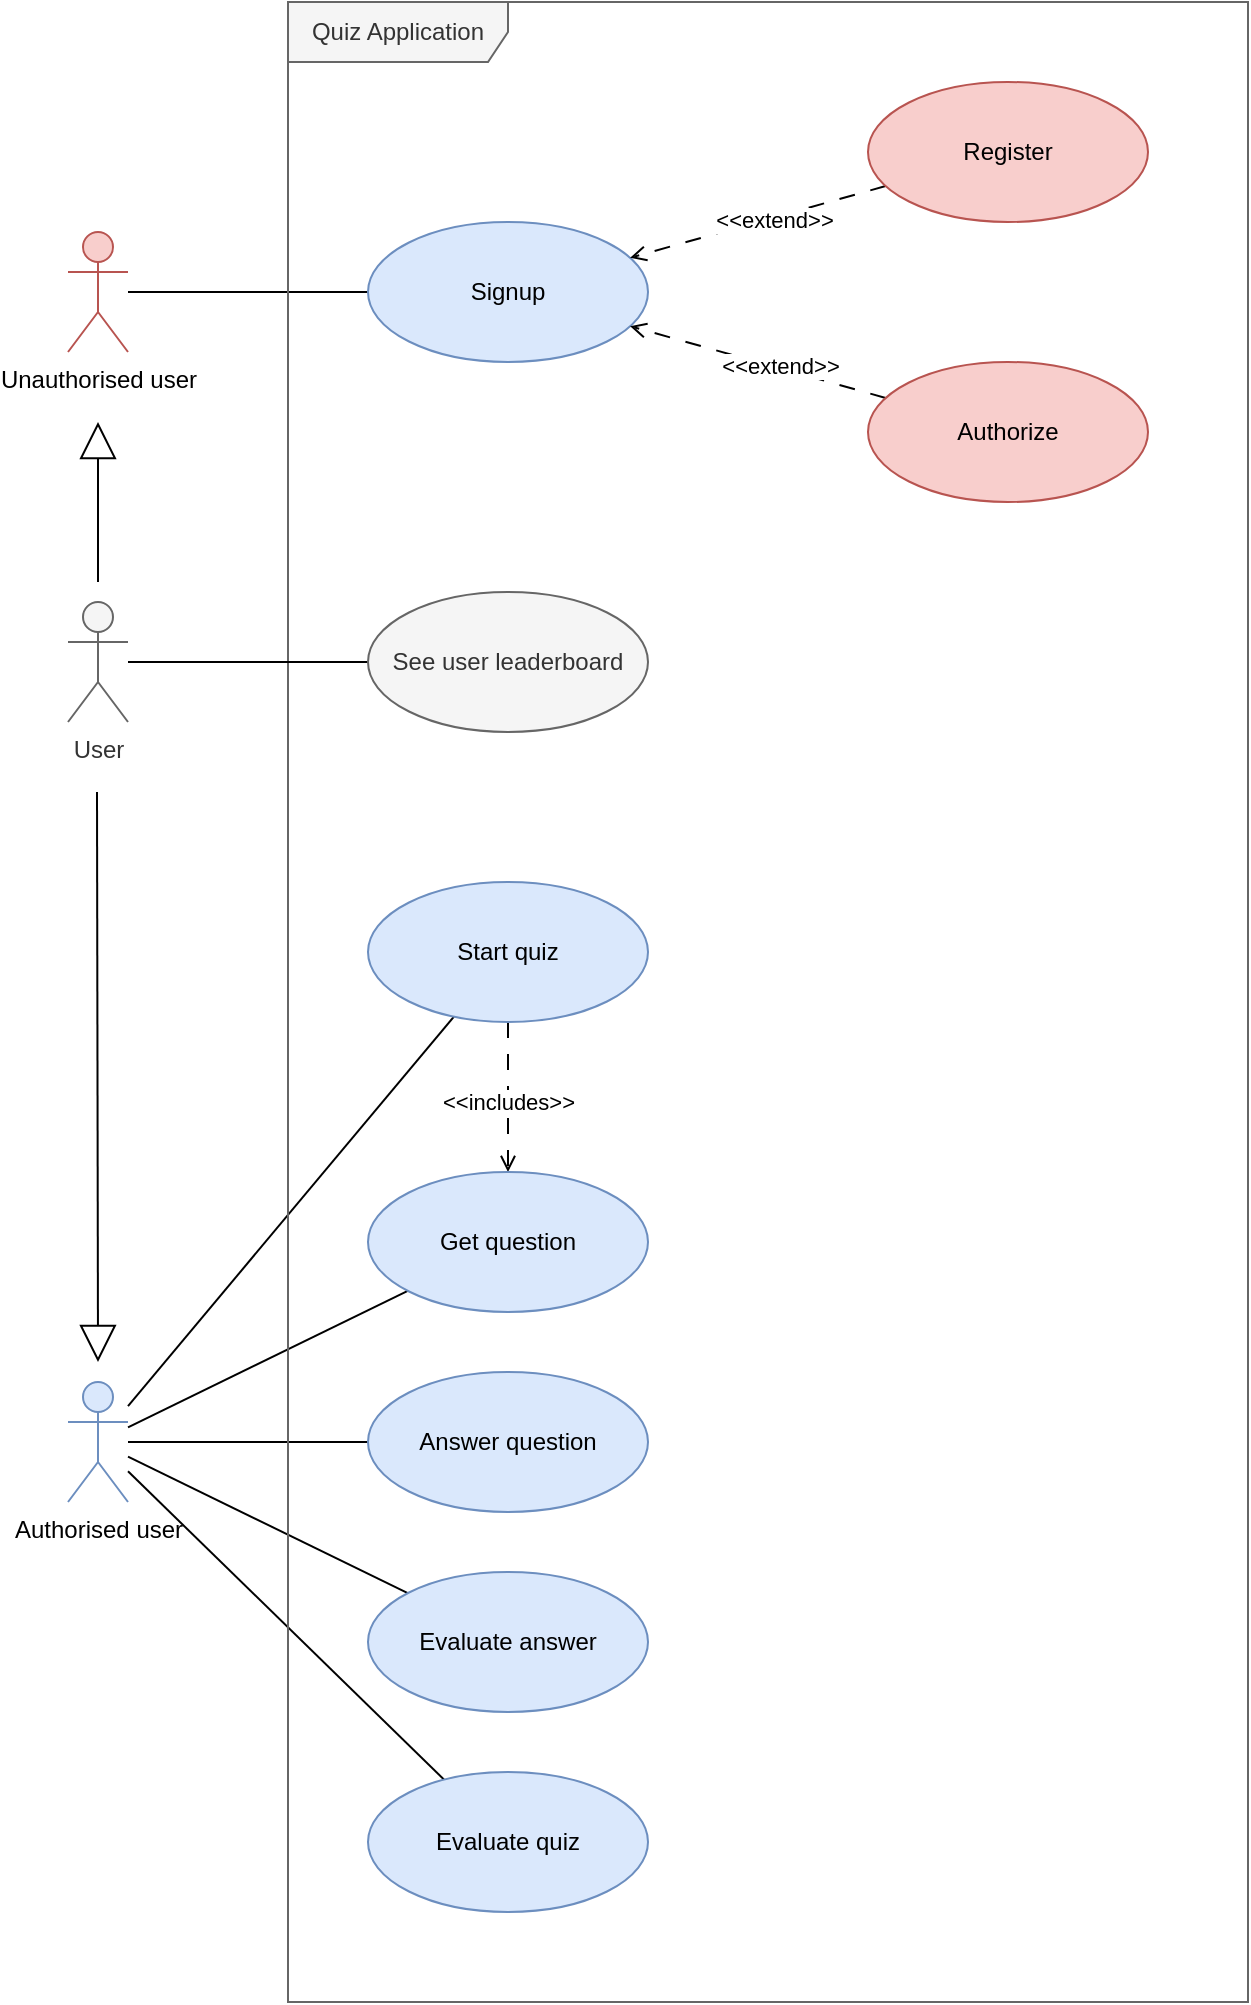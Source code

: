 <mxfile>
    <diagram name="Page-1" id="5f0bae14-7c28-e335-631c-24af17079c00">
        <mxGraphModel dx="953" dy="1109" grid="1" gridSize="10" guides="1" tooltips="1" connect="1" arrows="1" fold="1" page="1" pageScale="1" pageWidth="1100" pageHeight="850" background="none" math="0" shadow="0">
            <root>
                <mxCell id="0"/>
                <mxCell id="1" parent="0"/>
                <mxCell id="-2r-90PtI8P-8tN_v8Jw-11" style="edgeStyle=orthogonalEdgeStyle;rounded=0;orthogonalLoop=1;jettySize=auto;html=1;endArrow=none;endFill=0;" parent="1" source="-2r-90PtI8P-8tN_v8Jw-1" target="-2r-90PtI8P-8tN_v8Jw-4" edge="1">
                    <mxGeometry relative="1" as="geometry"/>
                </mxCell>
                <mxCell id="-2r-90PtI8P-8tN_v8Jw-1" value="Unauthorised user" style="shape=umlActor;verticalLabelPosition=bottom;verticalAlign=top;html=1;fillColor=#f8cecc;strokeColor=#b85450;" parent="1" vertex="1">
                    <mxGeometry x="170" y="235" width="30" height="60" as="geometry"/>
                </mxCell>
                <mxCell id="-2r-90PtI8P-8tN_v8Jw-14" style="rounded=0;orthogonalLoop=1;jettySize=auto;html=1;endArrow=none;endFill=0;" parent="1" source="-2r-90PtI8P-8tN_v8Jw-2" target="-2r-90PtI8P-8tN_v8Jw-12" edge="1">
                    <mxGeometry relative="1" as="geometry"/>
                </mxCell>
                <mxCell id="-2r-90PtI8P-8tN_v8Jw-20" style="rounded=0;orthogonalLoop=1;jettySize=auto;html=1;endArrow=none;endFill=0;" parent="1" source="-2r-90PtI8P-8tN_v8Jw-2" target="-2r-90PtI8P-8tN_v8Jw-15" edge="1">
                    <mxGeometry relative="1" as="geometry"/>
                </mxCell>
                <mxCell id="-2r-90PtI8P-8tN_v8Jw-23" style="rounded=0;orthogonalLoop=1;jettySize=auto;html=1;endArrow=none;endFill=0;" parent="1" source="-2r-90PtI8P-8tN_v8Jw-2" target="-2r-90PtI8P-8tN_v8Jw-19" edge="1">
                    <mxGeometry relative="1" as="geometry"/>
                </mxCell>
                <mxCell id="-2r-90PtI8P-8tN_v8Jw-24" style="rounded=0;orthogonalLoop=1;jettySize=auto;html=1;endArrow=none;endFill=0;" parent="1" source="-2r-90PtI8P-8tN_v8Jw-2" target="-2r-90PtI8P-8tN_v8Jw-18" edge="1">
                    <mxGeometry relative="1" as="geometry"/>
                </mxCell>
                <mxCell id="-2r-90PtI8P-8tN_v8Jw-27" style="rounded=0;orthogonalLoop=1;jettySize=auto;html=1;endArrow=none;endFill=0;" parent="1" source="-2r-90PtI8P-8tN_v8Jw-2" target="-2r-90PtI8P-8tN_v8Jw-26" edge="1">
                    <mxGeometry relative="1" as="geometry"/>
                </mxCell>
                <mxCell id="-2r-90PtI8P-8tN_v8Jw-2" value="Authorised user" style="shape=umlActor;verticalLabelPosition=bottom;verticalAlign=top;html=1;fillColor=#dae8fc;strokeColor=#6c8ebf;" parent="1" vertex="1">
                    <mxGeometry x="170" y="810" width="30" height="60" as="geometry"/>
                </mxCell>
                <mxCell id="-2r-90PtI8P-8tN_v8Jw-3" value="Quiz Application" style="shape=umlFrame;whiteSpace=wrap;html=1;pointerEvents=0;width=110;height=30;fillColor=#f5f5f5;fontColor=#333333;strokeColor=#666666;" parent="1" vertex="1">
                    <mxGeometry x="280" y="120" width="480" height="1000" as="geometry"/>
                </mxCell>
                <mxCell id="-2r-90PtI8P-8tN_v8Jw-4" value="Signup" style="ellipse;whiteSpace=wrap;html=1;fillColor=#dae8fc;strokeColor=#6c8ebf;" parent="1" vertex="1">
                    <mxGeometry x="320" y="230" width="140" height="70" as="geometry"/>
                </mxCell>
                <mxCell id="-2r-90PtI8P-8tN_v8Jw-6" style="rounded=0;orthogonalLoop=1;jettySize=auto;html=1;dashed=1;endArrow=open;endFill=0;dashPattern=8 8;" parent="1" source="-2r-90PtI8P-8tN_v8Jw-5" target="-2r-90PtI8P-8tN_v8Jw-4" edge="1">
                    <mxGeometry relative="1" as="geometry"/>
                </mxCell>
                <mxCell id="-2r-90PtI8P-8tN_v8Jw-7" value="&amp;lt;&amp;lt;extend&amp;gt;&amp;gt;" style="edgeLabel;html=1;align=center;verticalAlign=middle;resizable=0;points=[];" parent="-2r-90PtI8P-8tN_v8Jw-6" vertex="1" connectable="0">
                    <mxGeometry x="-0.109" y="1" relative="1" as="geometry">
                        <mxPoint as="offset"/>
                    </mxGeometry>
                </mxCell>
                <mxCell id="-2r-90PtI8P-8tN_v8Jw-5" value="Register" style="ellipse;whiteSpace=wrap;html=1;fillColor=#f8cecc;strokeColor=#b85450;" parent="1" vertex="1">
                    <mxGeometry x="570" y="160" width="140" height="70" as="geometry"/>
                </mxCell>
                <mxCell id="-2r-90PtI8P-8tN_v8Jw-9" style="rounded=0;orthogonalLoop=1;jettySize=auto;html=1;dashed=1;dashPattern=8 8;endArrow=open;endFill=0;" parent="1" source="-2r-90PtI8P-8tN_v8Jw-8" target="-2r-90PtI8P-8tN_v8Jw-4" edge="1">
                    <mxGeometry relative="1" as="geometry"/>
                </mxCell>
                <mxCell id="-2r-90PtI8P-8tN_v8Jw-10" value="&amp;lt;&amp;lt;extend&amp;gt;&amp;gt;" style="edgeLabel;html=1;align=center;verticalAlign=middle;resizable=0;points=[];" parent="-2r-90PtI8P-8tN_v8Jw-9" vertex="1" connectable="0">
                    <mxGeometry x="-0.161" y="-1" relative="1" as="geometry">
                        <mxPoint as="offset"/>
                    </mxGeometry>
                </mxCell>
                <mxCell id="-2r-90PtI8P-8tN_v8Jw-8" value="Authorize" style="ellipse;whiteSpace=wrap;html=1;fillColor=#f8cecc;strokeColor=#b85450;" parent="1" vertex="1">
                    <mxGeometry x="570" y="300" width="140" height="70" as="geometry"/>
                </mxCell>
                <mxCell id="-2r-90PtI8P-8tN_v8Jw-16" value="" style="edgeStyle=orthogonalEdgeStyle;rounded=0;orthogonalLoop=1;jettySize=auto;html=1;endArrow=open;endFill=0;startArrow=none;startFill=0;dashed=1;dashPattern=8 8;" parent="1" source="-2r-90PtI8P-8tN_v8Jw-12" target="-2r-90PtI8P-8tN_v8Jw-15" edge="1">
                    <mxGeometry relative="1" as="geometry"/>
                </mxCell>
                <mxCell id="-2r-90PtI8P-8tN_v8Jw-17" value="&amp;lt;&amp;lt;includes&amp;gt;&amp;gt;" style="edgeLabel;html=1;align=center;verticalAlign=middle;resizable=0;points=[];" parent="-2r-90PtI8P-8tN_v8Jw-16" vertex="1" connectable="0">
                    <mxGeometry x="0.125" relative="1" as="geometry">
                        <mxPoint y="-2" as="offset"/>
                    </mxGeometry>
                </mxCell>
                <mxCell id="-2r-90PtI8P-8tN_v8Jw-12" value="Start quiz" style="ellipse;whiteSpace=wrap;html=1;fillColor=#dae8fc;strokeColor=#6c8ebf;" parent="1" vertex="1">
                    <mxGeometry x="320" y="560" width="140" height="70" as="geometry"/>
                </mxCell>
                <mxCell id="-2r-90PtI8P-8tN_v8Jw-29" style="rounded=0;orthogonalLoop=1;jettySize=auto;html=1;endArrow=none;endFill=0;" parent="1" source="-2r-90PtI8P-8tN_v8Jw-13" target="-2r-90PtI8P-8tN_v8Jw-28" edge="1">
                    <mxGeometry relative="1" as="geometry"/>
                </mxCell>
                <mxCell id="-2r-90PtI8P-8tN_v8Jw-13" value="User" style="shape=umlActor;verticalLabelPosition=bottom;verticalAlign=top;html=1;fillColor=#f5f5f5;fontColor=#333333;strokeColor=#666666;" parent="1" vertex="1">
                    <mxGeometry x="170" y="420" width="30" height="60" as="geometry"/>
                </mxCell>
                <mxCell id="-2r-90PtI8P-8tN_v8Jw-15" value="Get question" style="ellipse;whiteSpace=wrap;html=1;fillColor=#dae8fc;strokeColor=#6c8ebf;" parent="1" vertex="1">
                    <mxGeometry x="320" y="705" width="140" height="70" as="geometry"/>
                </mxCell>
                <mxCell id="-2r-90PtI8P-8tN_v8Jw-18" value="Answer question" style="ellipse;whiteSpace=wrap;html=1;fillColor=#dae8fc;strokeColor=#6c8ebf;" parent="1" vertex="1">
                    <mxGeometry x="320" y="805" width="140" height="70" as="geometry"/>
                </mxCell>
                <mxCell id="-2r-90PtI8P-8tN_v8Jw-19" value="Evaluate answer" style="ellipse;whiteSpace=wrap;html=1;fillColor=#dae8fc;strokeColor=#6c8ebf;" parent="1" vertex="1">
                    <mxGeometry x="320" y="905" width="140" height="70" as="geometry"/>
                </mxCell>
                <mxCell id="-2r-90PtI8P-8tN_v8Jw-26" value="Evaluate quiz" style="ellipse;whiteSpace=wrap;html=1;fillColor=#dae8fc;strokeColor=#6c8ebf;" parent="1" vertex="1">
                    <mxGeometry x="320" y="1005" width="140" height="70" as="geometry"/>
                </mxCell>
                <mxCell id="-2r-90PtI8P-8tN_v8Jw-28" value="See user leaderboard" style="ellipse;whiteSpace=wrap;html=1;fillColor=#f5f5f5;strokeColor=#666666;fontColor=#333333;" parent="1" vertex="1">
                    <mxGeometry x="320" y="415" width="140" height="70" as="geometry"/>
                </mxCell>
                <mxCell id="-2r-90PtI8P-8tN_v8Jw-30" value="" style="endArrow=block;endSize=16;endFill=0;html=1;rounded=0;" parent="1" edge="1">
                    <mxGeometry width="160" relative="1" as="geometry">
                        <mxPoint x="184.5" y="515" as="sourcePoint"/>
                        <mxPoint x="185" y="800" as="targetPoint"/>
                    </mxGeometry>
                </mxCell>
                <mxCell id="-2r-90PtI8P-8tN_v8Jw-31" value="" style="endArrow=block;endSize=16;endFill=0;html=1;rounded=0;" parent="1" edge="1">
                    <mxGeometry width="160" relative="1" as="geometry">
                        <mxPoint x="185" y="410" as="sourcePoint"/>
                        <mxPoint x="185" y="330" as="targetPoint"/>
                        <mxPoint as="offset"/>
                    </mxGeometry>
                </mxCell>
            </root>
        </mxGraphModel>
    </diagram>
</mxfile>